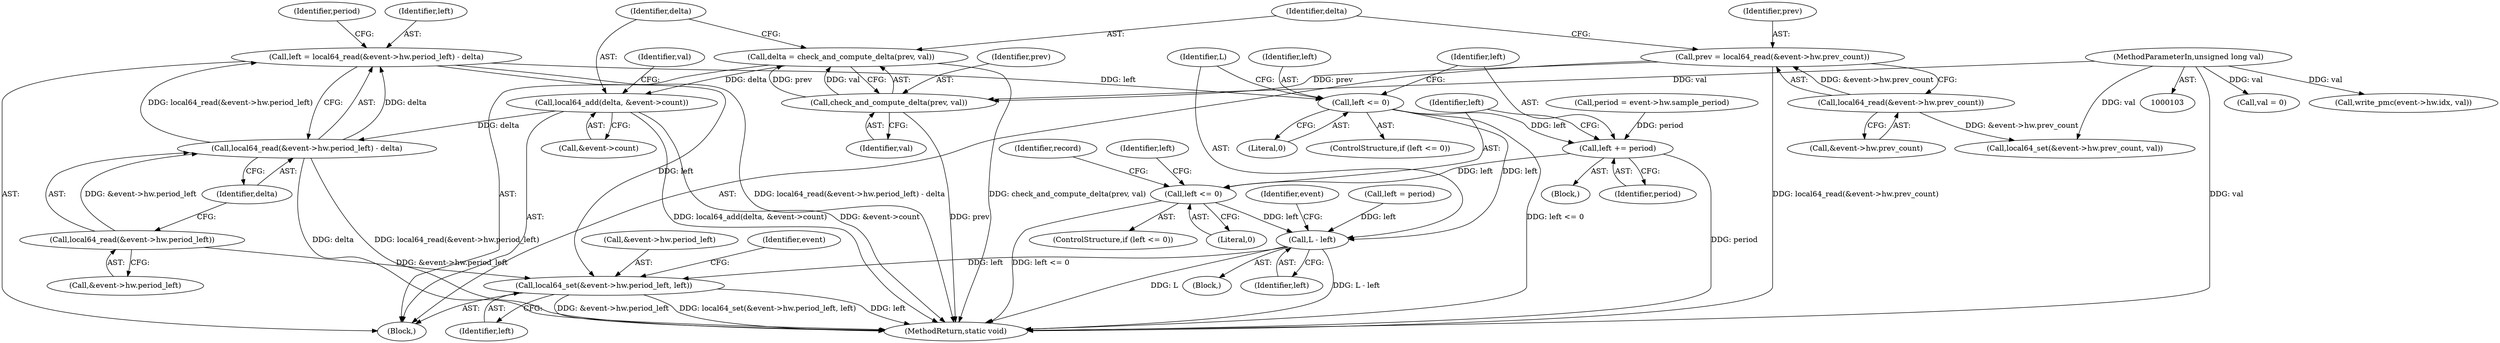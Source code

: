 digraph "0_linux_a8b0ca17b80e92faab46ee7179ba9e99ccb61233_16@API" {
"1000163" [label="(Call,left = local64_read(&event->hw.period_left) - delta)"];
"1000165" [label="(Call,local64_read(&event->hw.period_left) - delta)"];
"1000166" [label="(Call,local64_read(&event->hw.period_left))"];
"1000154" [label="(Call,local64_add(delta, &event->count))"];
"1000149" [label="(Call,delta = check_and_compute_delta(prev, val))"];
"1000151" [label="(Call,check_and_compute_delta(prev, val))"];
"1000140" [label="(Call,prev = local64_read(&event->hw.prev_count))"];
"1000142" [label="(Call,local64_read(&event->hw.prev_count))"];
"1000105" [label="(MethodParameterIn,unsigned long val)"];
"1000178" [label="(Call,left <= 0)"];
"1000182" [label="(Call,left += period)"];
"1000186" [label="(Call,left <= 0)"];
"1000206" [label="(Call,L - left)"];
"1000224" [label="(Call,local64_set(&event->hw.period_left, left))"];
"1000208" [label="(Identifier,left)"];
"1000224" [label="(Call,local64_set(&event->hw.period_left, left))"];
"1000164" [label="(Identifier,left)"];
"1000105" [label="(MethodParameterIn,unsigned long val)"];
"1000179" [label="(Identifier,left)"];
"1000181" [label="(Block,)"];
"1000185" [label="(ControlStructure,if (left <= 0))"];
"1000178" [label="(Call,left <= 0)"];
"1000163" [label="(Call,left = local64_read(&event->hw.period_left) - delta)"];
"1000184" [label="(Identifier,period)"];
"1000107" [label="(Block,)"];
"1000225" [label="(Call,&event->hw.period_left)"];
"1000141" [label="(Identifier,prev)"];
"1000149" [label="(Call,delta = check_and_compute_delta(prev, val))"];
"1000160" [label="(Call,val = 0)"];
"1000233" [label="(Identifier,event)"];
"1000142" [label="(Call,local64_read(&event->hw.prev_count))"];
"1000188" [label="(Literal,0)"];
"1000183" [label="(Identifier,left)"];
"1000207" [label="(Identifier,L)"];
"1000206" [label="(Call,L - left)"];
"1000155" [label="(Identifier,delta)"];
"1000180" [label="(Literal,0)"];
"1000186" [label="(Call,left <= 0)"];
"1000190" [label="(Identifier,left)"];
"1000274" [label="(MethodReturn,static void)"];
"1000187" [label="(Identifier,left)"];
"1000216" [label="(Call,local64_set(&event->hw.prev_count, val))"];
"1000140" [label="(Call,prev = local64_read(&event->hw.prev_count))"];
"1000151" [label="(Call,check_and_compute_delta(prev, val))"];
"1000156" [label="(Call,&event->count)"];
"1000176" [label="(Block,)"];
"1000166" [label="(Call,local64_read(&event->hw.period_left))"];
"1000150" [label="(Identifier,delta)"];
"1000165" [label="(Call,local64_read(&event->hw.period_left) - delta)"];
"1000209" [label="(Call,write_pmc(event->hw.idx, val))"];
"1000182" [label="(Call,left += period)"];
"1000143" [label="(Call,&event->hw.prev_count)"];
"1000154" [label="(Call,local64_add(delta, &event->count))"];
"1000167" [label="(Call,&event->hw.period_left)"];
"1000109" [label="(Call,period = event->hw.sample_period)"];
"1000193" [label="(Identifier,record)"];
"1000152" [label="(Identifier,prev)"];
"1000212" [label="(Identifier,event)"];
"1000153" [label="(Identifier,val)"];
"1000173" [label="(Identifier,delta)"];
"1000177" [label="(ControlStructure,if (left <= 0))"];
"1000175" [label="(Identifier,period)"];
"1000189" [label="(Call,left = period)"];
"1000231" [label="(Identifier,left)"];
"1000161" [label="(Identifier,val)"];
"1000163" -> "1000107"  [label="AST: "];
"1000163" -> "1000165"  [label="CFG: "];
"1000164" -> "1000163"  [label="AST: "];
"1000165" -> "1000163"  [label="AST: "];
"1000175" -> "1000163"  [label="CFG: "];
"1000163" -> "1000274"  [label="DDG: local64_read(&event->hw.period_left) - delta"];
"1000165" -> "1000163"  [label="DDG: local64_read(&event->hw.period_left)"];
"1000165" -> "1000163"  [label="DDG: delta"];
"1000163" -> "1000178"  [label="DDG: left"];
"1000163" -> "1000224"  [label="DDG: left"];
"1000165" -> "1000173"  [label="CFG: "];
"1000166" -> "1000165"  [label="AST: "];
"1000173" -> "1000165"  [label="AST: "];
"1000165" -> "1000274"  [label="DDG: local64_read(&event->hw.period_left)"];
"1000165" -> "1000274"  [label="DDG: delta"];
"1000166" -> "1000165"  [label="DDG: &event->hw.period_left"];
"1000154" -> "1000165"  [label="DDG: delta"];
"1000166" -> "1000167"  [label="CFG: "];
"1000167" -> "1000166"  [label="AST: "];
"1000173" -> "1000166"  [label="CFG: "];
"1000166" -> "1000224"  [label="DDG: &event->hw.period_left"];
"1000154" -> "1000107"  [label="AST: "];
"1000154" -> "1000156"  [label="CFG: "];
"1000155" -> "1000154"  [label="AST: "];
"1000156" -> "1000154"  [label="AST: "];
"1000161" -> "1000154"  [label="CFG: "];
"1000154" -> "1000274"  [label="DDG: local64_add(delta, &event->count)"];
"1000154" -> "1000274"  [label="DDG: &event->count"];
"1000149" -> "1000154"  [label="DDG: delta"];
"1000149" -> "1000107"  [label="AST: "];
"1000149" -> "1000151"  [label="CFG: "];
"1000150" -> "1000149"  [label="AST: "];
"1000151" -> "1000149"  [label="AST: "];
"1000155" -> "1000149"  [label="CFG: "];
"1000149" -> "1000274"  [label="DDG: check_and_compute_delta(prev, val)"];
"1000151" -> "1000149"  [label="DDG: prev"];
"1000151" -> "1000149"  [label="DDG: val"];
"1000151" -> "1000153"  [label="CFG: "];
"1000152" -> "1000151"  [label="AST: "];
"1000153" -> "1000151"  [label="AST: "];
"1000151" -> "1000274"  [label="DDG: prev"];
"1000140" -> "1000151"  [label="DDG: prev"];
"1000105" -> "1000151"  [label="DDG: val"];
"1000140" -> "1000107"  [label="AST: "];
"1000140" -> "1000142"  [label="CFG: "];
"1000141" -> "1000140"  [label="AST: "];
"1000142" -> "1000140"  [label="AST: "];
"1000150" -> "1000140"  [label="CFG: "];
"1000140" -> "1000274"  [label="DDG: local64_read(&event->hw.prev_count)"];
"1000142" -> "1000140"  [label="DDG: &event->hw.prev_count"];
"1000142" -> "1000143"  [label="CFG: "];
"1000143" -> "1000142"  [label="AST: "];
"1000142" -> "1000216"  [label="DDG: &event->hw.prev_count"];
"1000105" -> "1000103"  [label="AST: "];
"1000105" -> "1000274"  [label="DDG: val"];
"1000105" -> "1000160"  [label="DDG: val"];
"1000105" -> "1000209"  [label="DDG: val"];
"1000105" -> "1000216"  [label="DDG: val"];
"1000178" -> "1000177"  [label="AST: "];
"1000178" -> "1000180"  [label="CFG: "];
"1000179" -> "1000178"  [label="AST: "];
"1000180" -> "1000178"  [label="AST: "];
"1000183" -> "1000178"  [label="CFG: "];
"1000207" -> "1000178"  [label="CFG: "];
"1000178" -> "1000274"  [label="DDG: left <= 0"];
"1000178" -> "1000182"  [label="DDG: left"];
"1000178" -> "1000206"  [label="DDG: left"];
"1000182" -> "1000181"  [label="AST: "];
"1000182" -> "1000184"  [label="CFG: "];
"1000183" -> "1000182"  [label="AST: "];
"1000184" -> "1000182"  [label="AST: "];
"1000187" -> "1000182"  [label="CFG: "];
"1000182" -> "1000274"  [label="DDG: period"];
"1000109" -> "1000182"  [label="DDG: period"];
"1000182" -> "1000186"  [label="DDG: left"];
"1000186" -> "1000185"  [label="AST: "];
"1000186" -> "1000188"  [label="CFG: "];
"1000187" -> "1000186"  [label="AST: "];
"1000188" -> "1000186"  [label="AST: "];
"1000190" -> "1000186"  [label="CFG: "];
"1000193" -> "1000186"  [label="CFG: "];
"1000186" -> "1000274"  [label="DDG: left <= 0"];
"1000186" -> "1000206"  [label="DDG: left"];
"1000206" -> "1000176"  [label="AST: "];
"1000206" -> "1000208"  [label="CFG: "];
"1000207" -> "1000206"  [label="AST: "];
"1000208" -> "1000206"  [label="AST: "];
"1000212" -> "1000206"  [label="CFG: "];
"1000206" -> "1000274"  [label="DDG: L - left"];
"1000206" -> "1000274"  [label="DDG: L"];
"1000189" -> "1000206"  [label="DDG: left"];
"1000206" -> "1000224"  [label="DDG: left"];
"1000224" -> "1000107"  [label="AST: "];
"1000224" -> "1000231"  [label="CFG: "];
"1000225" -> "1000224"  [label="AST: "];
"1000231" -> "1000224"  [label="AST: "];
"1000233" -> "1000224"  [label="CFG: "];
"1000224" -> "1000274"  [label="DDG: left"];
"1000224" -> "1000274"  [label="DDG: &event->hw.period_left"];
"1000224" -> "1000274"  [label="DDG: local64_set(&event->hw.period_left, left)"];
}
